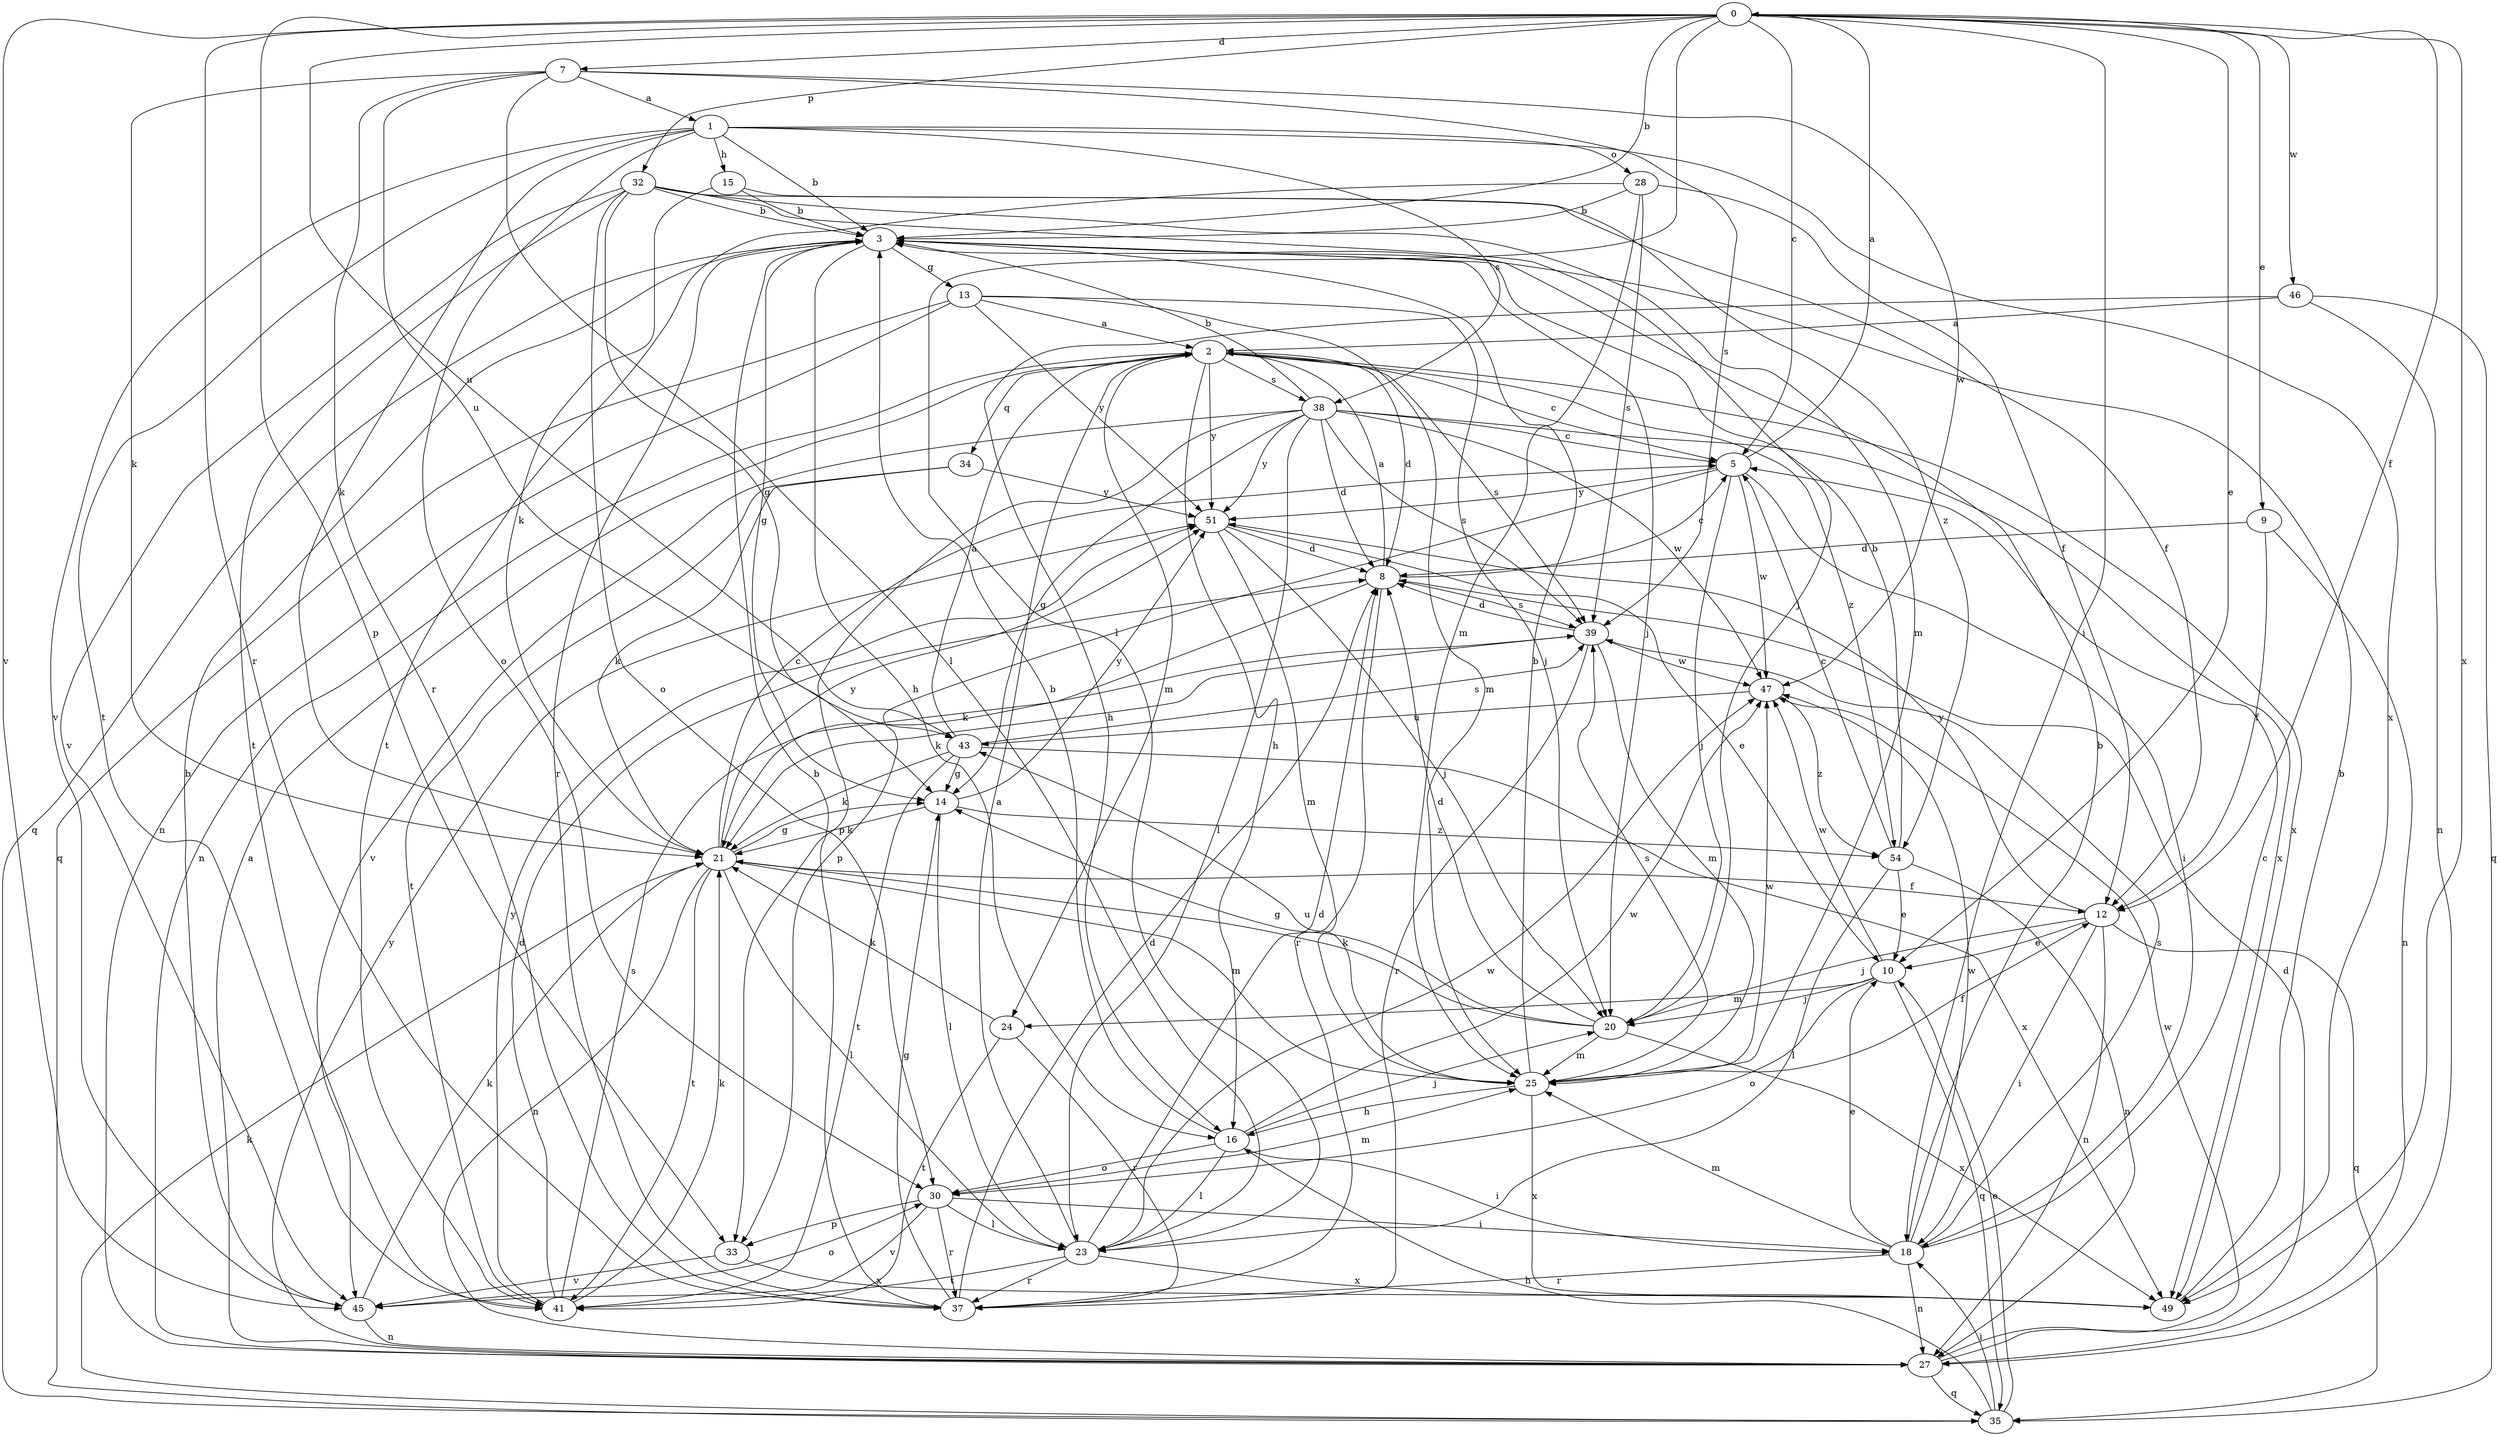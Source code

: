 strict digraph  {
0;
1;
2;
3;
5;
7;
8;
9;
10;
12;
13;
14;
15;
16;
18;
20;
21;
23;
24;
25;
27;
28;
30;
32;
33;
34;
35;
37;
38;
39;
41;
43;
45;
46;
47;
49;
51;
54;
0 -> 3  [label=b];
0 -> 5  [label=c];
0 -> 7  [label=d];
0 -> 9  [label=e];
0 -> 10  [label=e];
0 -> 12  [label=f];
0 -> 18  [label=i];
0 -> 23  [label=l];
0 -> 32  [label=p];
0 -> 33  [label=p];
0 -> 37  [label=r];
0 -> 43  [label=u];
0 -> 45  [label=v];
0 -> 46  [label=w];
0 -> 49  [label=x];
1 -> 3  [label=b];
1 -> 15  [label=h];
1 -> 21  [label=k];
1 -> 28  [label=o];
1 -> 30  [label=o];
1 -> 38  [label=s];
1 -> 41  [label=t];
1 -> 45  [label=v];
1 -> 49  [label=x];
2 -> 5  [label=c];
2 -> 8  [label=d];
2 -> 16  [label=h];
2 -> 24  [label=m];
2 -> 27  [label=n];
2 -> 34  [label=q];
2 -> 38  [label=s];
2 -> 39  [label=s];
2 -> 49  [label=x];
2 -> 51  [label=y];
2 -> 54  [label=z];
3 -> 13  [label=g];
3 -> 14  [label=g];
3 -> 16  [label=h];
3 -> 20  [label=j];
3 -> 35  [label=q];
3 -> 37  [label=r];
5 -> 0  [label=a];
5 -> 18  [label=i];
5 -> 20  [label=j];
5 -> 33  [label=p];
5 -> 47  [label=w];
5 -> 51  [label=y];
7 -> 1  [label=a];
7 -> 21  [label=k];
7 -> 23  [label=l];
7 -> 37  [label=r];
7 -> 39  [label=s];
7 -> 43  [label=u];
7 -> 47  [label=w];
8 -> 2  [label=a];
8 -> 5  [label=c];
8 -> 21  [label=k];
8 -> 37  [label=r];
8 -> 39  [label=s];
9 -> 8  [label=d];
9 -> 12  [label=f];
9 -> 27  [label=n];
10 -> 20  [label=j];
10 -> 24  [label=m];
10 -> 30  [label=o];
10 -> 35  [label=q];
10 -> 47  [label=w];
12 -> 10  [label=e];
12 -> 18  [label=i];
12 -> 20  [label=j];
12 -> 27  [label=n];
12 -> 35  [label=q];
12 -> 51  [label=y];
13 -> 2  [label=a];
13 -> 20  [label=j];
13 -> 25  [label=m];
13 -> 27  [label=n];
13 -> 35  [label=q];
13 -> 51  [label=y];
14 -> 21  [label=k];
14 -> 23  [label=l];
14 -> 51  [label=y];
14 -> 54  [label=z];
15 -> 3  [label=b];
15 -> 21  [label=k];
15 -> 54  [label=z];
16 -> 3  [label=b];
16 -> 18  [label=i];
16 -> 20  [label=j];
16 -> 23  [label=l];
16 -> 30  [label=o];
16 -> 47  [label=w];
18 -> 3  [label=b];
18 -> 5  [label=c];
18 -> 10  [label=e];
18 -> 25  [label=m];
18 -> 27  [label=n];
18 -> 37  [label=r];
18 -> 39  [label=s];
18 -> 47  [label=w];
20 -> 8  [label=d];
20 -> 14  [label=g];
20 -> 21  [label=k];
20 -> 25  [label=m];
20 -> 49  [label=x];
21 -> 5  [label=c];
21 -> 12  [label=f];
21 -> 14  [label=g];
21 -> 23  [label=l];
21 -> 25  [label=m];
21 -> 27  [label=n];
21 -> 41  [label=t];
21 -> 51  [label=y];
23 -> 2  [label=a];
23 -> 8  [label=d];
23 -> 37  [label=r];
23 -> 41  [label=t];
23 -> 47  [label=w];
23 -> 49  [label=x];
24 -> 21  [label=k];
24 -> 37  [label=r];
24 -> 41  [label=t];
25 -> 3  [label=b];
25 -> 12  [label=f];
25 -> 16  [label=h];
25 -> 39  [label=s];
25 -> 43  [label=u];
25 -> 47  [label=w];
25 -> 49  [label=x];
27 -> 2  [label=a];
27 -> 8  [label=d];
27 -> 35  [label=q];
27 -> 47  [label=w];
27 -> 51  [label=y];
28 -> 3  [label=b];
28 -> 12  [label=f];
28 -> 25  [label=m];
28 -> 39  [label=s];
28 -> 41  [label=t];
30 -> 18  [label=i];
30 -> 23  [label=l];
30 -> 25  [label=m];
30 -> 33  [label=p];
30 -> 37  [label=r];
30 -> 45  [label=v];
32 -> 3  [label=b];
32 -> 12  [label=f];
32 -> 14  [label=g];
32 -> 20  [label=j];
32 -> 25  [label=m];
32 -> 30  [label=o];
32 -> 41  [label=t];
32 -> 45  [label=v];
33 -> 45  [label=v];
33 -> 49  [label=x];
34 -> 21  [label=k];
34 -> 41  [label=t];
34 -> 51  [label=y];
35 -> 10  [label=e];
35 -> 16  [label=h];
35 -> 18  [label=i];
35 -> 21  [label=k];
37 -> 3  [label=b];
37 -> 8  [label=d];
37 -> 14  [label=g];
38 -> 3  [label=b];
38 -> 5  [label=c];
38 -> 8  [label=d];
38 -> 14  [label=g];
38 -> 23  [label=l];
38 -> 33  [label=p];
38 -> 39  [label=s];
38 -> 45  [label=v];
38 -> 47  [label=w];
38 -> 49  [label=x];
38 -> 51  [label=y];
39 -> 8  [label=d];
39 -> 21  [label=k];
39 -> 25  [label=m];
39 -> 37  [label=r];
39 -> 47  [label=w];
41 -> 8  [label=d];
41 -> 21  [label=k];
41 -> 39  [label=s];
41 -> 51  [label=y];
43 -> 2  [label=a];
43 -> 14  [label=g];
43 -> 21  [label=k];
43 -> 39  [label=s];
43 -> 41  [label=t];
43 -> 49  [label=x];
45 -> 3  [label=b];
45 -> 21  [label=k];
45 -> 27  [label=n];
45 -> 30  [label=o];
46 -> 2  [label=a];
46 -> 16  [label=h];
46 -> 27  [label=n];
46 -> 35  [label=q];
47 -> 43  [label=u];
47 -> 54  [label=z];
49 -> 3  [label=b];
51 -> 8  [label=d];
51 -> 10  [label=e];
51 -> 20  [label=j];
51 -> 25  [label=m];
54 -> 3  [label=b];
54 -> 5  [label=c];
54 -> 10  [label=e];
54 -> 23  [label=l];
54 -> 27  [label=n];
}
